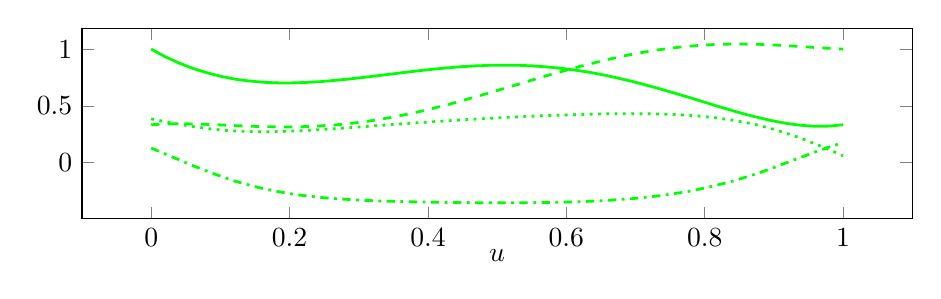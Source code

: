 \begin{tikzpicture}%
\begin{axis}[height=4cm,mark options={solid},xlabel={$u$},ylabel style={yshift=-0.4cm},xlabel style={yshift=0.2cm},width=1\textwidth]%
\addplot[color=green,line width=1pt,solid] coordinates {%
(0.0,1.0)%
(0.02,0.933)%
(0.041,0.875)%
(0.061,0.828)%
(0.082,0.789)%
(0.102,0.758)%
(0.122,0.734)%
(0.143,0.718)%
(0.163,0.707)%
(0.184,0.702)%
(0.204,0.702)%
(0.224,0.706)%
(0.245,0.713)%
(0.265,0.724)%
(0.286,0.736)%
(0.306,0.75)%
(0.327,0.765)%
(0.347,0.78)%
(0.367,0.795)%
(0.388,0.81)%
(0.408,0.823)%
(0.429,0.835)%
(0.449,0.845)%
(0.469,0.852)%
(0.49,0.857)%
(0.51,0.858)%
(0.531,0.857)%
(0.551,0.852)%
(0.571,0.843)%
(0.592,0.831)%
(0.612,0.815)%
(0.633,0.796)%
(0.653,0.773)%
(0.673,0.746)%
(0.694,0.717)%
(0.714,0.685)%
(0.735,0.65)%
(0.755,0.614)%
(0.776,0.577)%
(0.796,0.539)%
(0.816,0.501)%
(0.837,0.463)%
(0.857,0.428)%
(0.878,0.396)%
(0.898,0.368)%
(0.918,0.345)%
(0.939,0.328)%
(0.959,0.32)%
(0.98,0.321)%
(1.0,0.333)%
};%
%
%
\addplot[color=green,line width=1pt,dashed] coordinates {%
(0.0,0.333)%
(0.02,0.34)%
(0.041,0.342)%
(0.061,0.34)%
(0.082,0.336)%
(0.102,0.331)%
(0.122,0.325)%
(0.143,0.32)%
(0.163,0.316)%
(0.184,0.314)%
(0.204,0.314)%
(0.224,0.317)%
(0.245,0.323)%
(0.265,0.331)%
(0.286,0.343)%
(0.306,0.358)%
(0.327,0.377)%
(0.347,0.398)%
(0.367,0.422)%
(0.388,0.449)%
(0.408,0.479)%
(0.429,0.511)%
(0.449,0.545)%
(0.469,0.58)%
(0.49,0.616)%
(0.51,0.653)%
(0.531,0.691)%
(0.551,0.728)%
(0.571,0.765)%
(0.592,0.8)%
(0.612,0.835)%
(0.633,0.868)%
(0.653,0.898)%
(0.673,0.927)%
(0.694,0.953)%
(0.714,0.975)%
(0.735,0.995)%
(0.755,1.011)%
(0.776,1.025)%
(0.796,1.034)%
(0.816,1.041)%
(0.837,1.044)%
(0.857,1.044)%
(0.878,1.042)%
(0.898,1.037)%
(0.918,1.03)%
(0.939,1.023)%
(0.959,1.014)%
(0.98,1.007)%
(1.0,1.0)%
};%
%
%
\addplot[color=green,line width=1pt,dotted] coordinates {%
(0.0,0.385)%
(0.02,0.36)%
(0.041,0.337)%
(0.061,0.316)%
(0.082,0.299)%
(0.102,0.286)%
(0.122,0.278)%
(0.143,0.273)%
(0.163,0.271)%
(0.184,0.273)%
(0.204,0.277)%
(0.224,0.283)%
(0.245,0.29)%
(0.265,0.298)%
(0.286,0.307)%
(0.306,0.316)%
(0.327,0.325)%
(0.347,0.334)%
(0.367,0.343)%
(0.388,0.352)%
(0.408,0.36)%
(0.429,0.368)%
(0.449,0.376)%
(0.469,0.383)%
(0.49,0.39)%
(0.51,0.397)%
(0.531,0.403)%
(0.551,0.408)%
(0.571,0.414)%
(0.592,0.418)%
(0.612,0.422)%
(0.633,0.426)%
(0.653,0.429)%
(0.673,0.43)%
(0.694,0.431)%
(0.714,0.43)%
(0.735,0.428)%
(0.755,0.424)%
(0.776,0.417)%
(0.796,0.407)%
(0.816,0.394)%
(0.837,0.377)%
(0.857,0.355)%
(0.878,0.329)%
(0.898,0.296)%
(0.918,0.258)%
(0.939,0.215)%
(0.959,0.166)%
(0.98,0.114)%
(1.0,0.059)%
};%
%
%
\addplot[color=green,line width=1pt,dashdotted] coordinates {%
(0.0,0.128)%
(0.02,0.076)%
(0.041,0.022)%
(0.061,-0.03)%
(0.082,-0.079)%
(0.102,-0.125)%
(0.122,-0.166)%
(0.143,-0.201)%
(0.163,-0.232)%
(0.184,-0.257)%
(0.204,-0.278)%
(0.224,-0.294)%
(0.245,-0.308)%
(0.265,-0.318)%
(0.286,-0.326)%
(0.306,-0.333)%
(0.327,-0.338)%
(0.347,-0.342)%
(0.367,-0.345)%
(0.388,-0.348)%
(0.408,-0.35)%
(0.429,-0.352)%
(0.449,-0.353)%
(0.469,-0.354)%
(0.49,-0.355)%
(0.51,-0.355)%
(0.531,-0.355)%
(0.551,-0.354)%
(0.571,-0.352)%
(0.592,-0.35)%
(0.612,-0.347)%
(0.633,-0.342)%
(0.653,-0.336)%
(0.673,-0.328)%
(0.694,-0.319)%
(0.714,-0.307)%
(0.735,-0.293)%
(0.755,-0.275)%
(0.776,-0.255)%
(0.796,-0.23)%
(0.816,-0.202)%
(0.837,-0.17)%
(0.857,-0.133)%
(0.878,-0.093)%
(0.898,-0.049)%
(0.918,-0.002)%
(0.939,0.045)%
(0.959,0.092)%
(0.98,0.137)%
(1.0,0.176)%
};%
%
%
\end{axis}%
\end{tikzpicture}%
